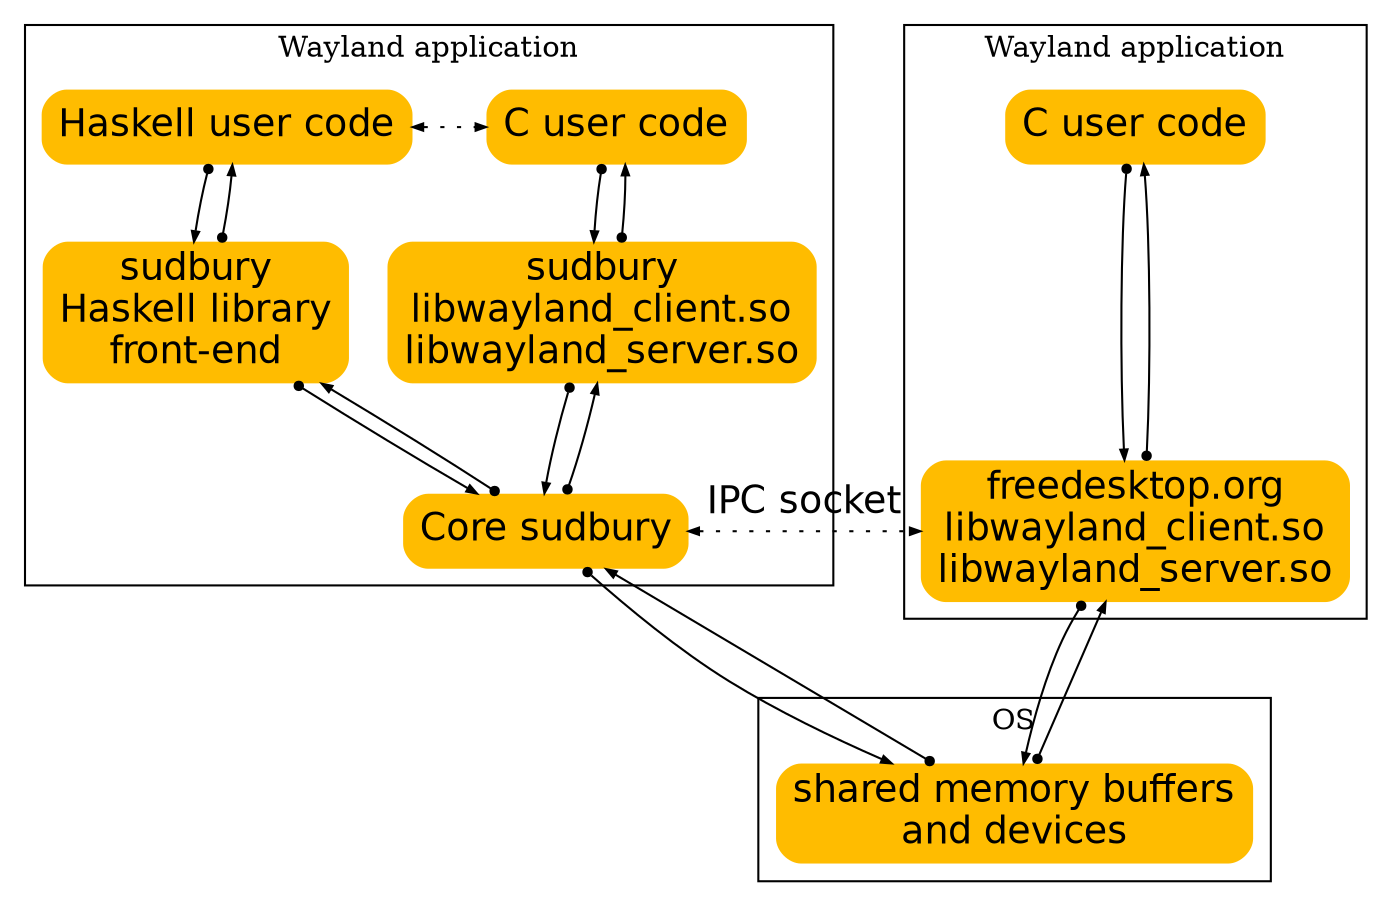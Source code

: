 digraph arch_wayland {
  edge[
    fontname="DejaVu Sans",
    dir="both",
    arrowtail="dot",
    arrowsize=.5,
    fontname="DejaVu Sans",
    fontsize="18",
  ]

  node[
    color=none,
    fontname="DejaVu Sans",
    fontsize="18",
    shape=box,
    style="rounded,filled",
    fillcolor="#ffbc00"
  ]

  newrank=true

  subgraph cluster_app1 {
    label="Wayland application"

    user_h [label="Haskell user code"]
    user_c [label="C user code"]
    { rank=same; user_h, user_c }

    user_h -> user_c [style=dotted, arrowtail=normal]

    front_h [label=<sudbury<BR/>Haskell library<BR/>front-end>]
    front_c [label=<sudbury<BR/>libwayland_client.so<BR/>libwayland_server.so>]
    { rank=same; front_h, front_c }

    user_h -> front_h
    front_h -> user_h

    user_c -> front_c
    front_c -> user_c

    core [label="Core sudbury"]

    {front_h, front_c} -> core
    core -> {front_h, front_c}
  }

  subgraph cluster_app2 {
    label="Wayland application"

    user_c2 [label="C user code"]

    libwl [label=<freedesktop.org<BR/>libwayland_client.so<BR/>libwayland_server.so>]

    user_c2 -> libwl
    libwl -> user_c2
  }
  { rank=min; user_c2, user_c }
  { rank=same; libwl, core }

  core -> libwl [style=dotted, arrowtail=normal, label="IPC socket"]

  subgraph cluster_os {
    label="OS"

    ram [shape=record, label=<shared memory buffers<BR/>and devices>]
  }
  ram -> {core, libwl}
  ram -> libwl [style=invis, label=" "]
  {core, libwl} -> ram
}
